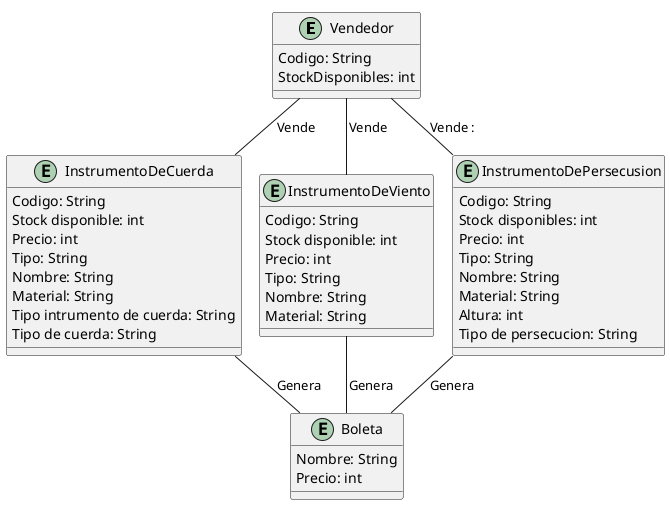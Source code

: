 @startuml
!pragma layout smetana

entity Vendedor {
    Codigo: String
    StockDisponibles: int
}

entity InstrumentoDeCuerda {
    Codigo: String
    Stock disponible: int
    Precio: int
    Tipo: String
    Nombre: String
    Material: String
    Tipo intrumento de cuerda: String
    Tipo de cuerda: String
}

entity InstrumentoDeViento {
    Codigo: String
    Stock disponible: int
    Precio: int
    Tipo: String
    Nombre: String
    Material: String
}

entity InstrumentoDePersecusion {
    Codigo: String
    Stock disponibles: int
    Precio: int
    Tipo: String
    Nombre: String
    Material: String
    Altura: int
    Tipo de persecucion: String
}

entity Boleta {
    Nombre: String
    Precio: int
}

Vendedor -- InstrumentoDeCuerda : Vende >
Vendedor -- InstrumentoDePersecusion : Vende : >
Vendedor -- InstrumentoDeViento : Vende >

InstrumentoDePersecusion -- Boleta : Genera >
InstrumentoDeViento -- Boleta : Genera >
InstrumentoDeCuerda -- Boleta : Genera >

@enduml